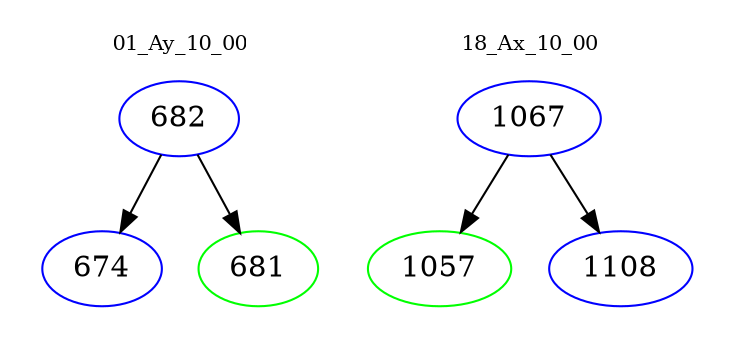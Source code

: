 digraph{
subgraph cluster_0 {
color = white
label = "01_Ay_10_00";
fontsize=10;
T0_682 [label="682", color="blue"]
T0_682 -> T0_674 [color="black"]
T0_674 [label="674", color="blue"]
T0_682 -> T0_681 [color="black"]
T0_681 [label="681", color="green"]
}
subgraph cluster_1 {
color = white
label = "18_Ax_10_00";
fontsize=10;
T1_1067 [label="1067", color="blue"]
T1_1067 -> T1_1057 [color="black"]
T1_1057 [label="1057", color="green"]
T1_1067 -> T1_1108 [color="black"]
T1_1108 [label="1108", color="blue"]
}
}
